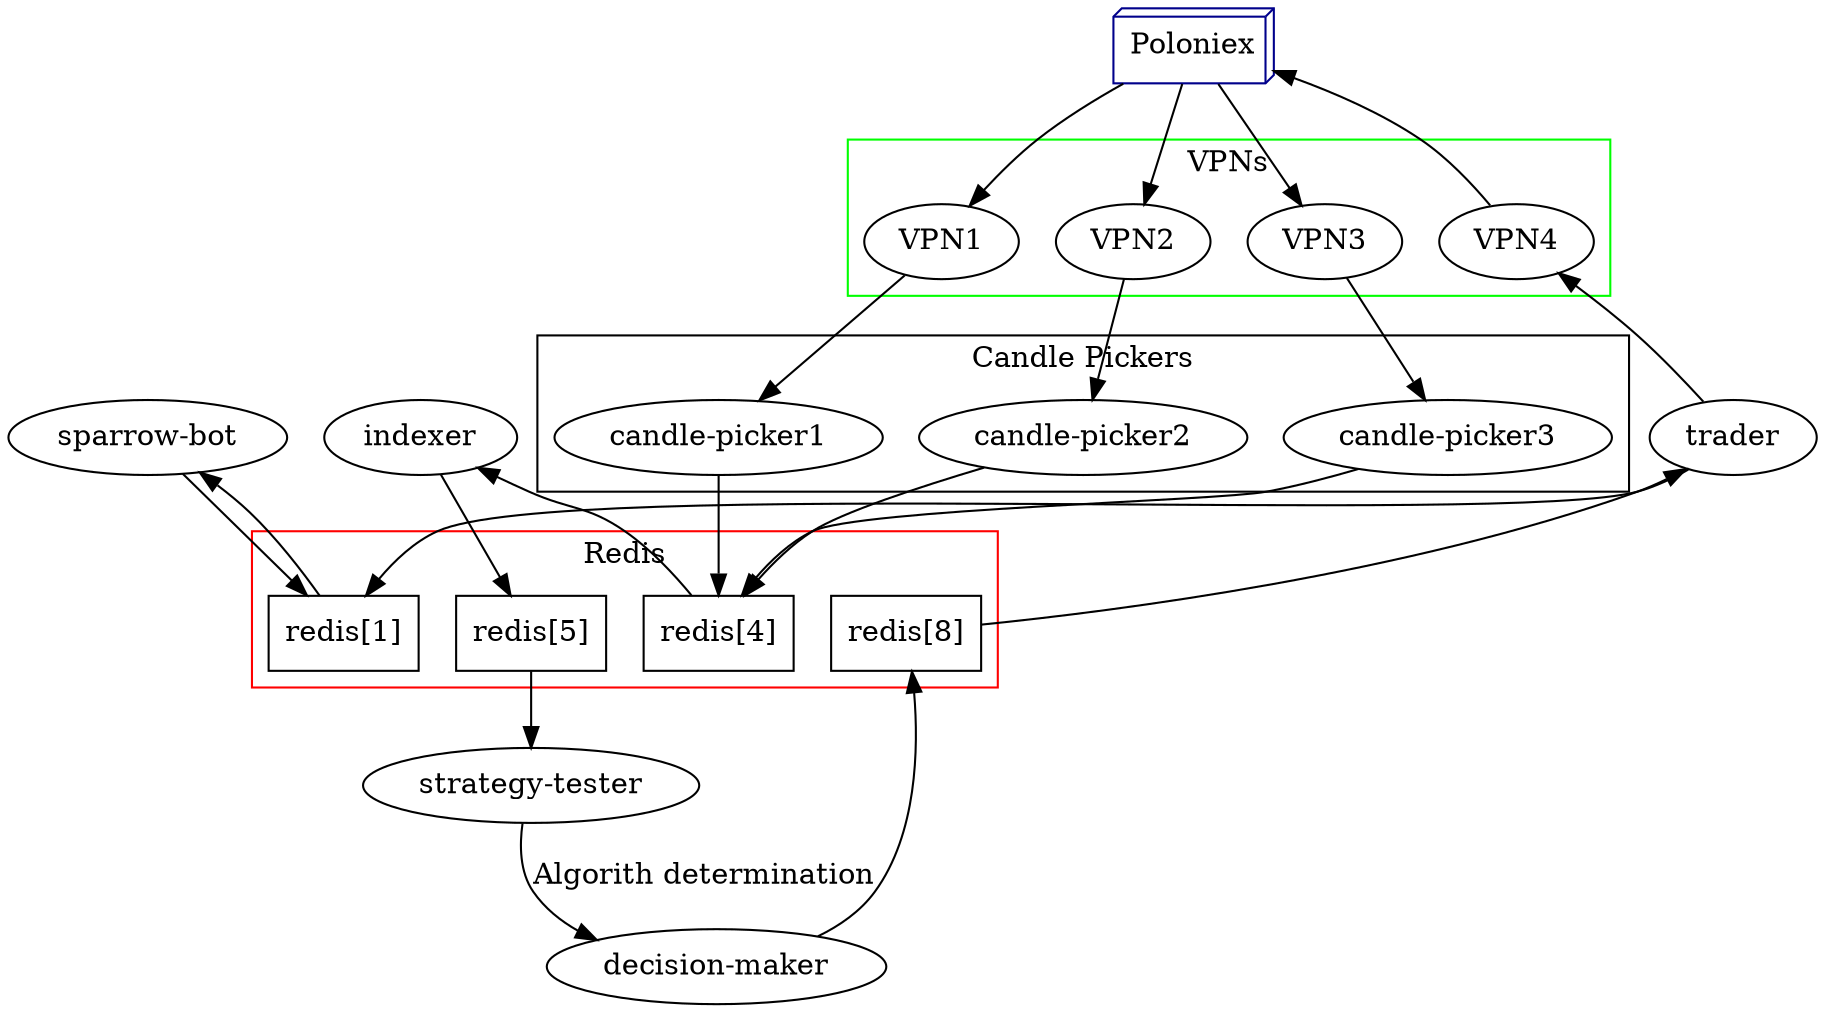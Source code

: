 digraph {
    "VPN1" -> "candle-picker1"
    "VPN2" -> "candle-picker2"
    "VPN3" -> "candle-picker3"

    "trader" -> "VPN4"

    "Poloniex" -> "VPN1"
    "Poloniex" -> "VPN2"
    "Poloniex" -> "VPN3"

    "VPN4" -> "Poloniex"

    "candle-picker1" -> "redis[4]"
    "candle-picker2" -> "redis[4]"
    "candle-picker3" -> "redis[4]"

    "redis[4]" -> "indexer"
    "indexer" -> "redis[5]"

    "redis[5]" -> "strategy-tester" 

    "sparrow-bot" -> "redis[1]"
    "redis[1]" -> "sparrow-bot"

    "strategy-tester" -> "decision-maker"[label="Algorith determination"]
    "decision-maker" -> "redis[8]"
    "redis[8]" -> "trader"
    "trader" -> "redis[1]"

    subgraph cluster_1 {
        "redis[1]" [shape=Cylinder];
        "redis[4]" [shape=Cylinder];
        "redis[5]" [shape=Cylinder];
        "redis[8]" [shape=Cylinder];

        label = "Redis";
        color=red
    }

    subgraph cluster_2 {
        node [style=filled];
        "VPN1"
        "VPN2"
        "VPN3"
        "VPN4"

        label = "VPNs";
        color=green
    }

    subgraph cluster_3 {
        node [style=filled];
        "candle-picker1"
        "candle-picker2"
        "candle-picker3"

        label = "Candle Pickers";
    }

    Poloniex [shape=box3d, color=blue4];

}

